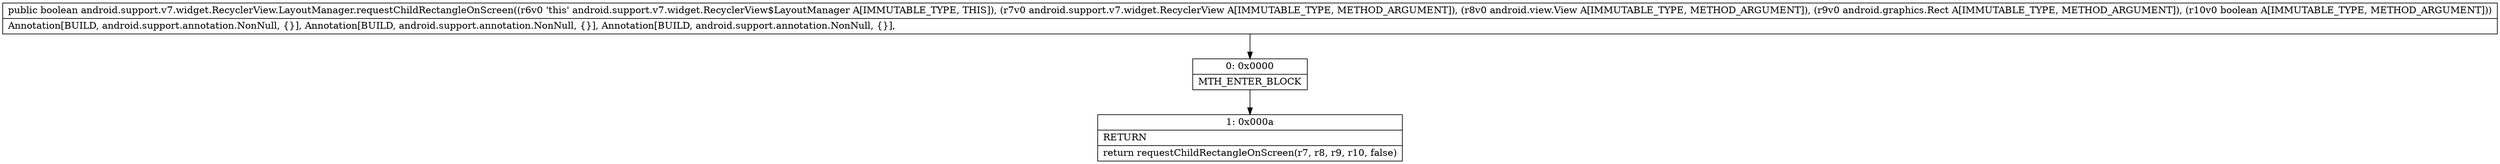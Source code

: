 digraph "CFG forandroid.support.v7.widget.RecyclerView.LayoutManager.requestChildRectangleOnScreen(Landroid\/support\/v7\/widget\/RecyclerView;Landroid\/view\/View;Landroid\/graphics\/Rect;Z)Z" {
Node_0 [shape=record,label="{0\:\ 0x0000|MTH_ENTER_BLOCK\l}"];
Node_1 [shape=record,label="{1\:\ 0x000a|RETURN\l|return requestChildRectangleOnScreen(r7, r8, r9, r10, false)\l}"];
MethodNode[shape=record,label="{public boolean android.support.v7.widget.RecyclerView.LayoutManager.requestChildRectangleOnScreen((r6v0 'this' android.support.v7.widget.RecyclerView$LayoutManager A[IMMUTABLE_TYPE, THIS]), (r7v0 android.support.v7.widget.RecyclerView A[IMMUTABLE_TYPE, METHOD_ARGUMENT]), (r8v0 android.view.View A[IMMUTABLE_TYPE, METHOD_ARGUMENT]), (r9v0 android.graphics.Rect A[IMMUTABLE_TYPE, METHOD_ARGUMENT]), (r10v0 boolean A[IMMUTABLE_TYPE, METHOD_ARGUMENT]))  | Annotation[BUILD, android.support.annotation.NonNull, \{\}], Annotation[BUILD, android.support.annotation.NonNull, \{\}], Annotation[BUILD, android.support.annotation.NonNull, \{\}], \l}"];
MethodNode -> Node_0;
Node_0 -> Node_1;
}

